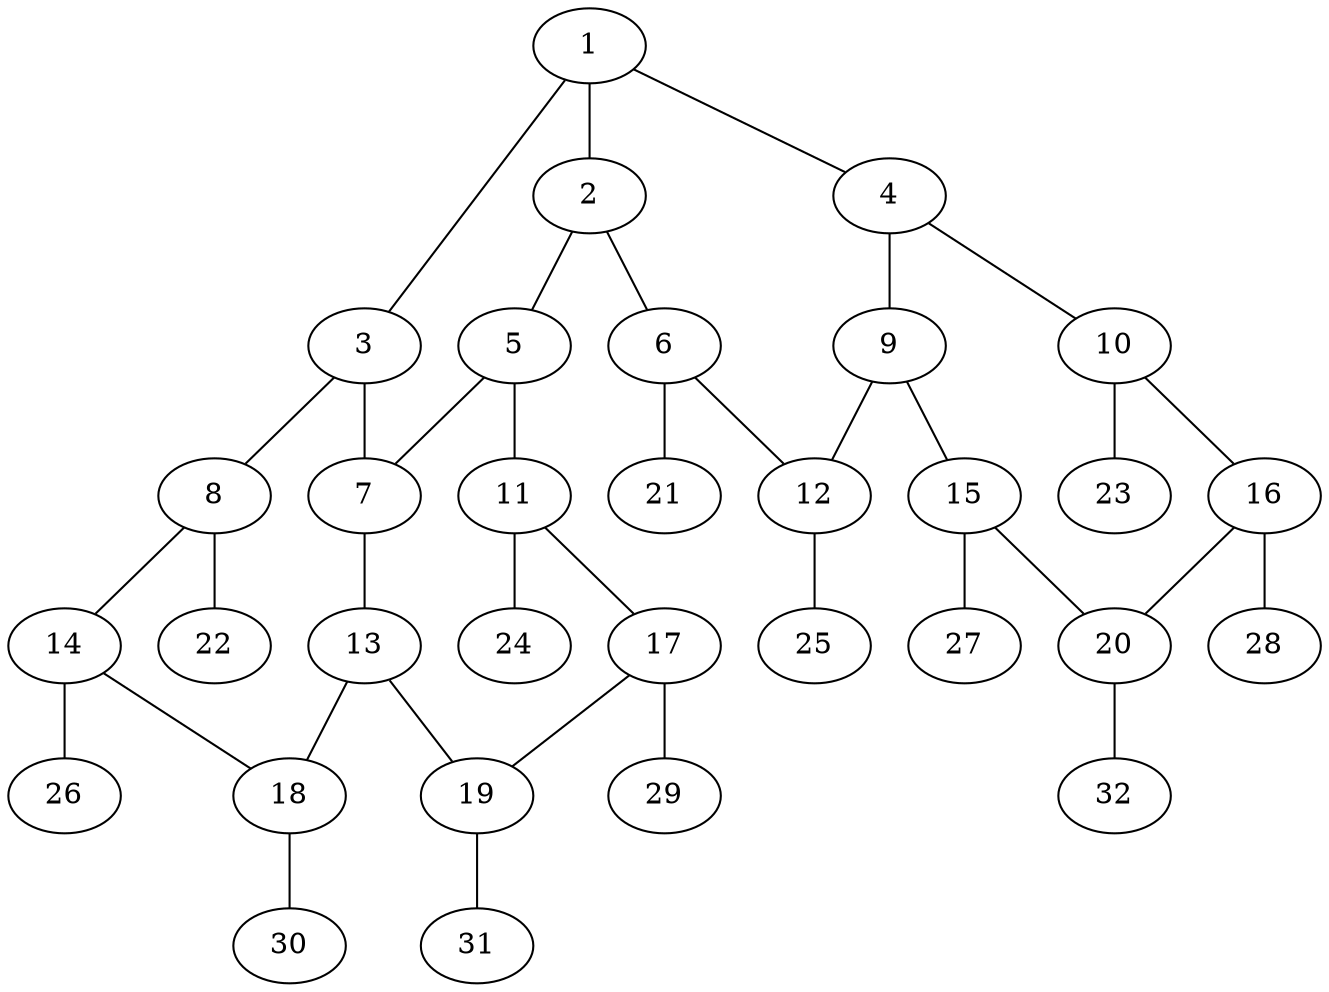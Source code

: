 graph molecule_2390 {
	1	 [chem=C];
	2	 [chem=C];
	1 -- 2	 [valence=1];
	3	 [chem=C];
	1 -- 3	 [valence=1];
	4	 [chem=C];
	1 -- 4	 [valence=2];
	5	 [chem=C];
	2 -- 5	 [valence=1];
	6	 [chem=C];
	2 -- 6	 [valence=2];
	7	 [chem=C];
	3 -- 7	 [valence=1];
	8	 [chem=C];
	3 -- 8	 [valence=2];
	9	 [chem=C];
	4 -- 9	 [valence=1];
	10	 [chem=C];
	4 -- 10	 [valence=1];
	5 -- 7	 [valence=1];
	11	 [chem=C];
	5 -- 11	 [valence=2];
	12	 [chem=C];
	6 -- 12	 [valence=1];
	21	 [chem=H];
	6 -- 21	 [valence=1];
	13	 [chem=C];
	7 -- 13	 [valence=2];
	14	 [chem=C];
	8 -- 14	 [valence=1];
	22	 [chem=H];
	8 -- 22	 [valence=1];
	9 -- 12	 [valence=2];
	15	 [chem=C];
	9 -- 15	 [valence=1];
	16	 [chem=C];
	10 -- 16	 [valence=2];
	23	 [chem=H];
	10 -- 23	 [valence=1];
	17	 [chem=C];
	11 -- 17	 [valence=1];
	24	 [chem=H];
	11 -- 24	 [valence=1];
	25	 [chem=H];
	12 -- 25	 [valence=1];
	18	 [chem=C];
	13 -- 18	 [valence=1];
	19	 [chem=C];
	13 -- 19	 [valence=1];
	14 -- 18	 [valence=2];
	26	 [chem=H];
	14 -- 26	 [valence=1];
	20	 [chem=C];
	15 -- 20	 [valence=2];
	27	 [chem=H];
	15 -- 27	 [valence=1];
	16 -- 20	 [valence=1];
	28	 [chem=H];
	16 -- 28	 [valence=1];
	17 -- 19	 [valence=2];
	29	 [chem=H];
	17 -- 29	 [valence=1];
	30	 [chem=H];
	18 -- 30	 [valence=1];
	31	 [chem=H];
	19 -- 31	 [valence=1];
	32	 [chem=H];
	20 -- 32	 [valence=1];
}

